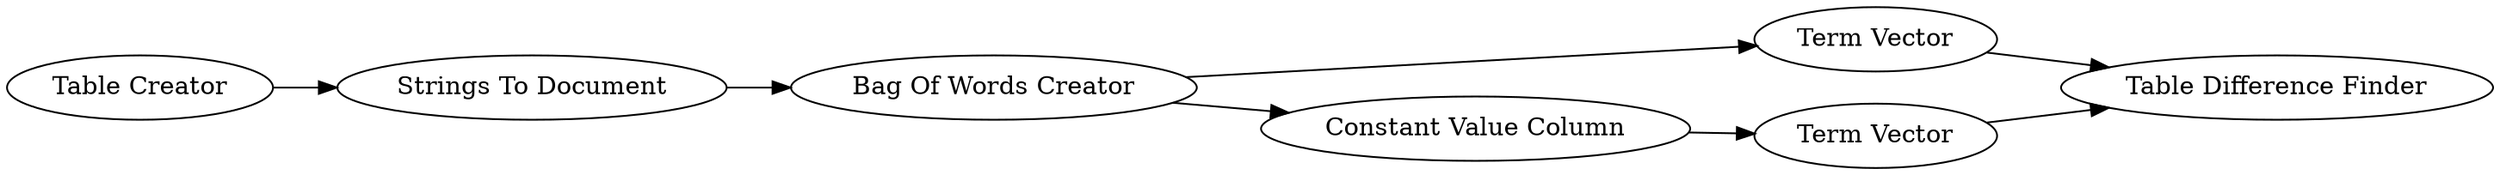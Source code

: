 digraph {
	1 -> 72
	72 -> 68
	68 -> 135
	135 -> 136
	68 -> 137
	137 -> 138
	138 -> 136
	1 [label="Table Creator"]
	137 [label="Constant Value Column"]
	68 [label="Bag Of Words Creator"]
	136 [label="Table Difference Finder"]
	72 [label="Strings To Document"]
	138 [label="Term Vector"]
	135 [label="Term Vector"]
	rankdir=LR
}
